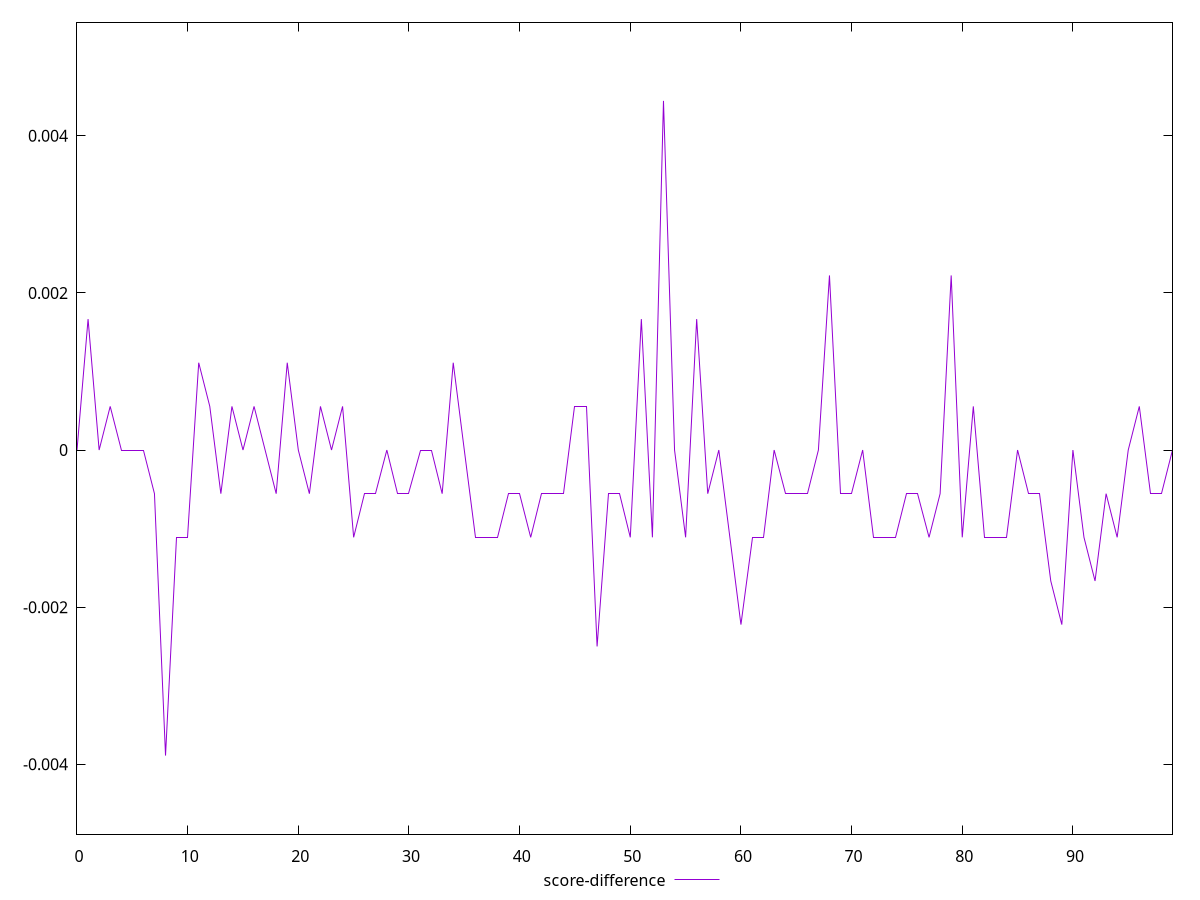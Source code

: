 reset

$scoreDifference <<EOF
0 0
1 0.0016666666666667052
2 0
3 0.0005555555555556424
4 0
5 0
6 0
7 -0.0005555555555555314
8 -0.0038888888888888307
9 -0.0011111111111110628
10 -0.0011111111111110628
11 0.0011111111111111738
12 0.0005555555555556424
13 -0.0005555555555555314
14 0.0005555555555556424
15 0
16 0.0005555555555556424
17 0
18 -0.0005555555555555314
19 0.0011111111111111738
20 0
21 -0.0005555555555555314
22 0.0005555555555556424
23 0
24 0.0005555555555556424
25 -0.0011111111111110628
26 -0.0005555555555555314
27 -0.0005555555555555314
28 0
29 -0.0005555555555555314
30 -0.0005555555555555314
31 0
32 0
33 -0.0005555555555555314
34 0.0011111111111111738
35 0
36 -0.0011111111111110628
37 -0.0011111111111110628
38 -0.0011111111111110628
39 -0.0005555555555555314
40 -0.0005555555555555314
41 -0.0011111111111110628
42 -0.0005555555555555314
43 -0.0005555555555555314
44 -0.0005555555555555314
45 0.0005555555555555314
46 0.0005555555555556424
47 -0.0025000000000000577
48 -0.0005555555555555314
49 -0.0005555555555555314
50 -0.0011111111111110628
51 0.0016666666666667052
52 -0.0011111111111110628
53 0.004444444444444473
54 0
55 -0.0011111111111110628
56 0.0016666666666667052
57 -0.0005555555555555314
58 0
59 -0.0011111111111110628
60 -0.0022222222222222365
61 -0.0011111111111110628
62 -0.0011111111111110628
63 0
64 -0.0005555555555555314
65 -0.0005555555555555314
66 -0.0005555555555555314
67 0
68 0.0022222222222222365
69 -0.0005555555555555314
70 -0.0005555555555555314
71 0
72 -0.0011111111111110628
73 -0.0011111111111110628
74 -0.0011111111111110628
75 -0.0005555555555555314
76 -0.0005555555555555314
77 -0.0011111111111110628
78 -0.0005555555555555314
79 0.0022222222222222365
80 -0.0011111111111110628
81 0.0005555555555556424
82 -0.0011111111111110628
83 -0.0011111111111110628
84 -0.0011111111111110628
85 0
86 -0.0005555555555555314
87 -0.0005555555555555314
88 -0.0016666666666665941
89 -0.0022222222222222365
90 0
91 -0.0011111111111110628
92 -0.0016666666666665941
93 -0.0005555555555555314
94 -0.0011111111111110628
95 0
96 0.0005555555555556424
97 -0.0005555555555555314
98 -0.0005555555555555314
99 0
EOF

set key outside below
set xrange [0:99]
set yrange [-0.004888888888888831:0.005444444444444473]
set trange [-0.004888888888888831:0.005444444444444473]
set terminal svg size 640, 500 enhanced background rgb 'white'
set output "report_00008_2021-01-22T20:58:29.167/uses-rel-preload/samples/pages/score-difference/values.svg"

plot $scoreDifference title "score-difference" with line

reset
